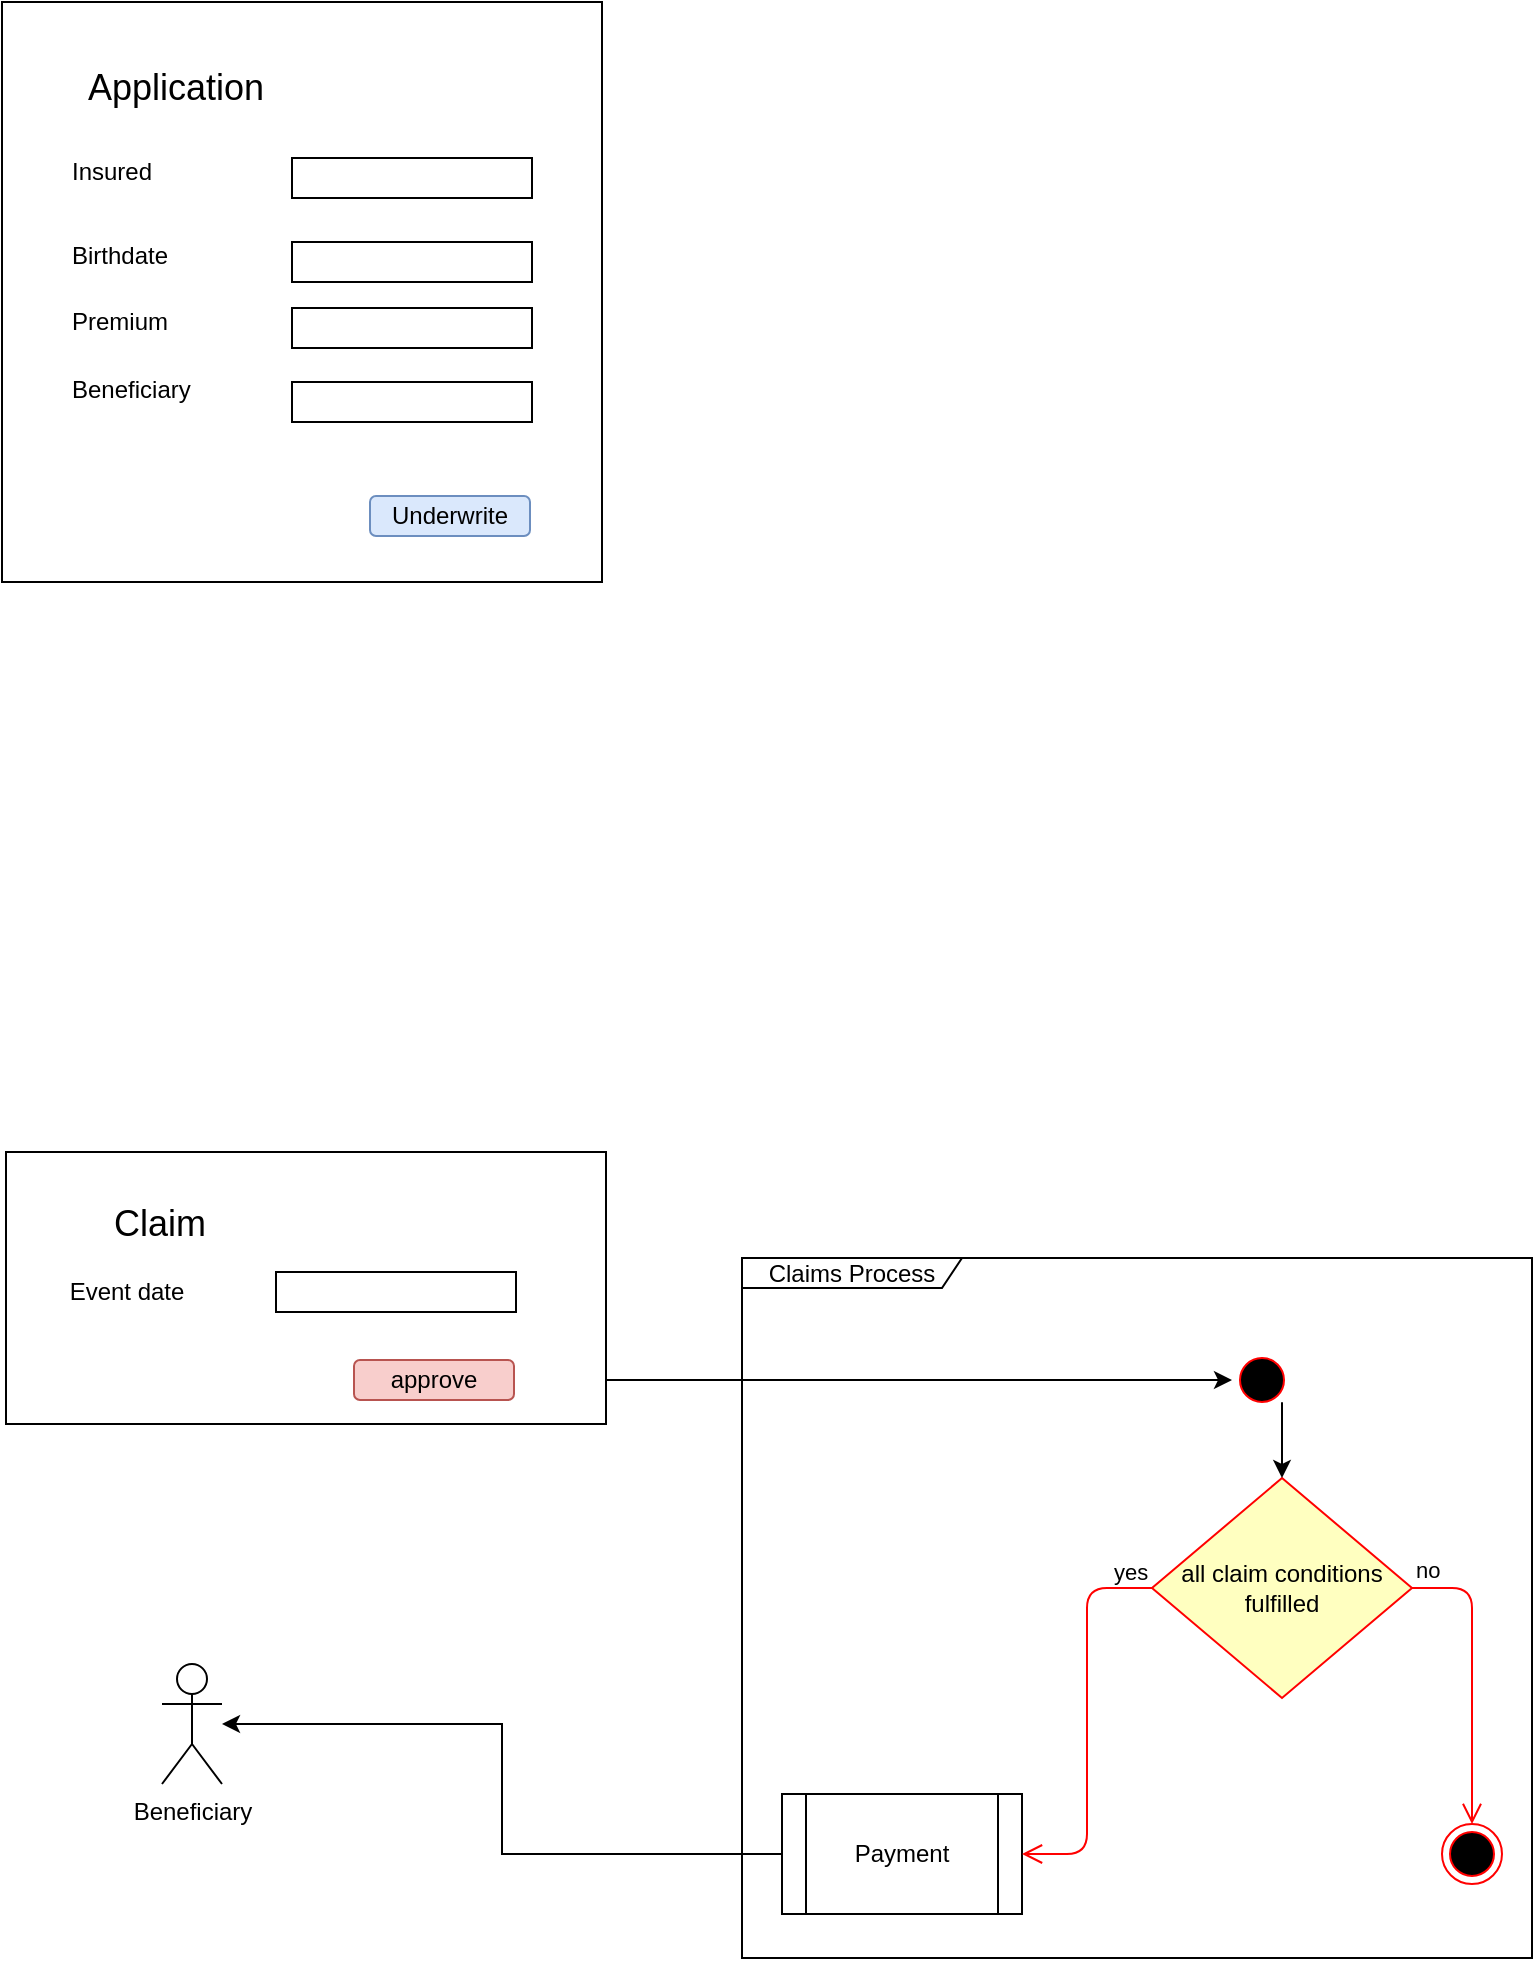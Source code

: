 <mxfile version="12.6.8" type="device"><diagram id="JUSyDGfGKPlNpeCR7-dE" name="Page-1"><mxGraphModel dx="1422" dy="797" grid="1" gridSize="10" guides="1" tooltips="1" connect="1" arrows="1" fold="1" page="1" pageScale="1" pageWidth="827" pageHeight="1169" background="none" math="0" shadow="0"><root><mxCell id="0"/><mxCell id="1" parent="0"/><mxCell id="gXbk0hFA5MvbelCJdCfF-20" value="" style="edgeStyle=elbowEdgeStyle;rounded=0;orthogonalLoop=1;jettySize=auto;html=1;entryX=0;entryY=0.5;entryDx=0;entryDy=0;" parent="1" source="gXbk0hFA5MvbelCJdCfF-11" target="gXbk0hFA5MvbelCJdCfF-16" edge="1"><mxGeometry relative="1" as="geometry"><mxPoint x="400" y="515" as="targetPoint"/></mxGeometry></mxCell><mxCell id="Ke_-zbvN__14y5cXPkFB-4" value="" style="group" parent="1" vertex="1" connectable="0"><mxGeometry x="42" y="615" width="300" height="136" as="geometry"/></mxCell><mxCell id="gXbk0hFA5MvbelCJdCfF-6" value="" style="rounded=0;whiteSpace=wrap;html=1;" parent="Ke_-zbvN__14y5cXPkFB-4" vertex="1"><mxGeometry width="300" height="136" as="geometry"/></mxCell><mxCell id="Ke_-zbvN__14y5cXPkFB-3" value="" style="group" parent="Ke_-zbvN__14y5cXPkFB-4" vertex="1" connectable="0"><mxGeometry x="23" y="21" width="232" height="103" as="geometry"/></mxCell><mxCell id="gXbk0hFA5MvbelCJdCfF-9" value="Event date" style="text;html=1;strokeColor=none;fillColor=none;align=center;verticalAlign=middle;whiteSpace=wrap;rounded=0;" parent="Ke_-zbvN__14y5cXPkFB-3" vertex="1"><mxGeometry y="39" width="75" height="20" as="geometry"/></mxCell><mxCell id="gXbk0hFA5MvbelCJdCfF-10" value="" style="rounded=0;whiteSpace=wrap;html=1;" parent="Ke_-zbvN__14y5cXPkFB-3" vertex="1"><mxGeometry x="112" y="39" width="120" height="20" as="geometry"/></mxCell><mxCell id="gXbk0hFA5MvbelCJdCfF-11" value="approve" style="rounded=1;whiteSpace=wrap;html=1;fillColor=#f8cecc;strokeColor=#b85450;" parent="Ke_-zbvN__14y5cXPkFB-3" vertex="1"><mxGeometry x="151" y="83" width="80" height="20" as="geometry"/></mxCell><mxCell id="Ke_-zbvN__14y5cXPkFB-1" value="&lt;font style=&quot;font-size: 18px&quot;&gt;Claim&lt;/font&gt;" style="text;html=1;strokeColor=none;fillColor=none;align=center;verticalAlign=middle;whiteSpace=wrap;rounded=0;" parent="Ke_-zbvN__14y5cXPkFB-3" vertex="1"><mxGeometry x="13.5" width="80" height="30" as="geometry"/></mxCell><mxCell id="Ke_-zbvN__14y5cXPkFB-5" value="" style="group" parent="1" vertex="1" connectable="0"><mxGeometry x="40" y="40" width="300" height="290" as="geometry"/></mxCell><mxCell id="KItbhMtmNRsx50n8oKqc-3" value="" style="rounded=0;whiteSpace=wrap;html=1;" parent="Ke_-zbvN__14y5cXPkFB-5" vertex="1"><mxGeometry width="300" height="290" as="geometry"/></mxCell><mxCell id="KItbhMtmNRsx50n8oKqc-5" value="Application" style="text;html=1;strokeColor=none;fillColor=none;align=center;verticalAlign=middle;whiteSpace=wrap;rounded=0;fontSize=18;" parent="Ke_-zbvN__14y5cXPkFB-5" vertex="1"><mxGeometry x="46.5" y="28" width="80" height="30" as="geometry"/></mxCell><mxCell id="KItbhMtmNRsx50n8oKqc-9" value="Insured&amp;nbsp;" style="text;html=1;strokeColor=none;fillColor=none;align=left;verticalAlign=middle;whiteSpace=wrap;rounded=0;" parent="Ke_-zbvN__14y5cXPkFB-5" vertex="1"><mxGeometry x="33" y="78" width="75" height="14" as="geometry"/></mxCell><mxCell id="KItbhMtmNRsx50n8oKqc-10" value="" style="rounded=0;whiteSpace=wrap;html=1;" parent="Ke_-zbvN__14y5cXPkFB-5" vertex="1"><mxGeometry x="145" y="78" width="120" height="20" as="geometry"/></mxCell><mxCell id="KItbhMtmNRsx50n8oKqc-13" value="Birthdate" style="text;html=1;strokeColor=none;fillColor=none;align=left;verticalAlign=middle;whiteSpace=wrap;rounded=0;" parent="Ke_-zbvN__14y5cXPkFB-5" vertex="1"><mxGeometry x="33" y="120" width="75" height="14" as="geometry"/></mxCell><mxCell id="KItbhMtmNRsx50n8oKqc-15" value="" style="rounded=0;whiteSpace=wrap;html=1;" parent="Ke_-zbvN__14y5cXPkFB-5" vertex="1"><mxGeometry x="145" y="120" width="120" height="20" as="geometry"/></mxCell><mxCell id="KItbhMtmNRsx50n8oKqc-19" value="Premium" style="text;html=1;strokeColor=none;fillColor=none;align=left;verticalAlign=middle;whiteSpace=wrap;rounded=0;" parent="Ke_-zbvN__14y5cXPkFB-5" vertex="1"><mxGeometry x="33" y="153" width="75" height="14" as="geometry"/></mxCell><mxCell id="KItbhMtmNRsx50n8oKqc-20" value="" style="rounded=0;whiteSpace=wrap;html=1;" parent="Ke_-zbvN__14y5cXPkFB-5" vertex="1"><mxGeometry x="145" y="153" width="120" height="20" as="geometry"/></mxCell><mxCell id="gXbk0hFA5MvbelCJdCfF-1" value="Beneficiary" style="text;html=1;strokeColor=none;fillColor=none;align=left;verticalAlign=middle;whiteSpace=wrap;rounded=0;" parent="Ke_-zbvN__14y5cXPkFB-5" vertex="1"><mxGeometry x="33" y="187" width="75" height="14" as="geometry"/></mxCell><mxCell id="gXbk0hFA5MvbelCJdCfF-4" value="" style="rounded=0;whiteSpace=wrap;html=1;" parent="Ke_-zbvN__14y5cXPkFB-5" vertex="1"><mxGeometry x="145" y="190" width="120" height="20" as="geometry"/></mxCell><mxCell id="gXbk0hFA5MvbelCJdCfF-5" value="Underwrite" style="rounded=1;whiteSpace=wrap;html=1;fillColor=#dae8fc;strokeColor=#6c8ebf;" parent="Ke_-zbvN__14y5cXPkFB-5" vertex="1"><mxGeometry x="184" y="247" width="80" height="20" as="geometry"/></mxCell><mxCell id="gXbk0hFA5MvbelCJdCfF-35" style="rounded=0;orthogonalLoop=1;jettySize=auto;html=1;edgeStyle=elbowEdgeStyle;" parent="1" source="Oj6V1KVGqtwBxMnVgpuB-3" target="gXbk0hFA5MvbelCJdCfF-26" edge="1"><mxGeometry relative="1" as="geometry"><mxPoint x="480" y="724" as="targetPoint"/><mxPoint x="540" y="789" as="sourcePoint"/></mxGeometry></mxCell><mxCell id="gXbk0hFA5MvbelCJdCfF-26" value="Beneficiary" style="shape=umlActor;verticalLabelPosition=bottom;labelBackgroundColor=#ffffff;verticalAlign=top;html=1;" parent="1" vertex="1"><mxGeometry x="120" y="871" width="30" height="60" as="geometry"/></mxCell><mxCell id="Oj6V1KVGqtwBxMnVgpuB-5" value="" style="group" vertex="1" connectable="0" parent="1"><mxGeometry x="410" y="668" width="395" height="350" as="geometry"/></mxCell><mxCell id="gXbk0hFA5MvbelCJdCfF-28" value="Claims Process" style="shape=umlFrame;whiteSpace=wrap;html=1;width=110;height=15;" parent="Oj6V1KVGqtwBxMnVgpuB-5" vertex="1"><mxGeometry width="395" height="350" as="geometry"/></mxCell><mxCell id="gXbk0hFA5MvbelCJdCfF-16" value="" style="ellipse;html=1;shape=startState;fillColor=#000000;strokeColor=#ff0000;" parent="Oj6V1KVGqtwBxMnVgpuB-5" vertex="1"><mxGeometry x="245" y="46" width="30" height="30" as="geometry"/></mxCell><mxCell id="gXbk0hFA5MvbelCJdCfF-21" value="all claim conditions fulfilled" style="rhombus;whiteSpace=wrap;html=1;fillColor=#ffffc0;strokeColor=#ff0000;" parent="Oj6V1KVGqtwBxMnVgpuB-5" vertex="1"><mxGeometry x="205" y="110" width="130" height="110" as="geometry"/></mxCell><mxCell id="gXbk0hFA5MvbelCJdCfF-24" style="rounded=0;orthogonalLoop=1;jettySize=auto;html=1;edgeStyle=elbowEdgeStyle;entryX=0.5;entryY=0;entryDx=0;entryDy=0;" parent="Oj6V1KVGqtwBxMnVgpuB-5" source="gXbk0hFA5MvbelCJdCfF-16" target="gXbk0hFA5MvbelCJdCfF-21" edge="1"><mxGeometry relative="1" as="geometry"/></mxCell><mxCell id="gXbk0hFA5MvbelCJdCfF-22" value="no" style="edgeStyle=orthogonalEdgeStyle;html=1;align=left;verticalAlign=bottom;endArrow=open;endSize=8;strokeColor=#ff0000;" parent="Oj6V1KVGqtwBxMnVgpuB-5" source="gXbk0hFA5MvbelCJdCfF-21" target="gXbk0hFA5MvbelCJdCfF-25" edge="1"><mxGeometry x="-1" relative="1" as="geometry"><mxPoint x="430" y="253" as="targetPoint"/></mxGeometry></mxCell><mxCell id="gXbk0hFA5MvbelCJdCfF-25" value="" style="ellipse;html=1;shape=endState;fillColor=#000000;strokeColor=#ff0000;" parent="Oj6V1KVGqtwBxMnVgpuB-5" vertex="1"><mxGeometry x="350" y="283" width="30" height="30" as="geometry"/></mxCell><mxCell id="Oj6V1KVGqtwBxMnVgpuB-3" value="Payment" style="shape=process;whiteSpace=wrap;html=1;backgroundOutline=1;" vertex="1" parent="Oj6V1KVGqtwBxMnVgpuB-5"><mxGeometry x="20" y="268" width="120" height="60" as="geometry"/></mxCell><mxCell id="gXbk0hFA5MvbelCJdCfF-23" value="yes" style="edgeStyle=elbowEdgeStyle;html=1;align=left;verticalAlign=top;endArrow=open;endSize=8;strokeColor=#ff0000;exitX=0;exitY=0.5;exitDx=0;exitDy=0;" parent="Oj6V1KVGqtwBxMnVgpuB-5" source="gXbk0hFA5MvbelCJdCfF-21" target="Oj6V1KVGqtwBxMnVgpuB-3" edge="1"><mxGeometry x="-0.783" y="-21" relative="1" as="geometry"><mxPoint x="130" y="219" as="targetPoint"/><mxPoint x="130" y="194" as="sourcePoint"/><mxPoint as="offset"/></mxGeometry></mxCell></root></mxGraphModel></diagram></mxfile>